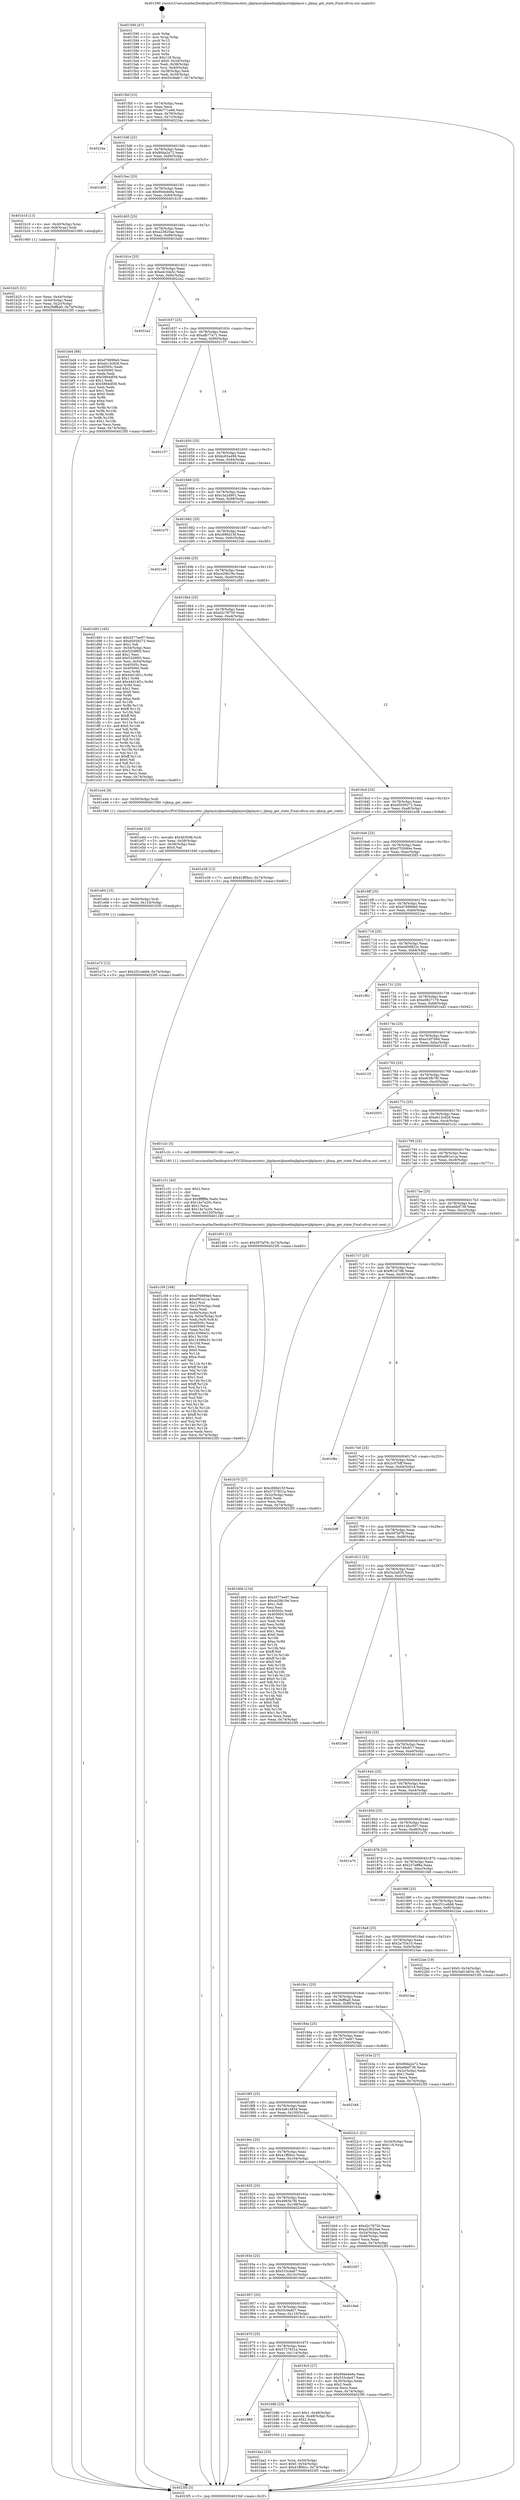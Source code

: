 digraph "0x401590" {
  label = "0x401590 (/mnt/c/Users/mathe/Desktop/tcc/POCII/binaries/extr_ijkplayerijkmediaijkplayerijkplayer.c_ijkmp_get_state_Final-ollvm.out::main(0))"
  labelloc = "t"
  node[shape=record]

  Entry [label="",width=0.3,height=0.3,shape=circle,fillcolor=black,style=filled]
  "0x4015bf" [label="{
     0x4015bf [23]\l
     | [instrs]\l
     &nbsp;&nbsp;0x4015bf \<+3\>: mov -0x74(%rbp),%eax\l
     &nbsp;&nbsp;0x4015c2 \<+2\>: mov %eax,%ecx\l
     &nbsp;&nbsp;0x4015c4 \<+6\>: sub $0x8e771e66,%ecx\l
     &nbsp;&nbsp;0x4015ca \<+3\>: mov %eax,-0x78(%rbp)\l
     &nbsp;&nbsp;0x4015cd \<+3\>: mov %ecx,-0x7c(%rbp)\l
     &nbsp;&nbsp;0x4015d0 \<+6\>: je 000000000040224a \<main+0xcba\>\l
  }"]
  "0x40224a" [label="{
     0x40224a\l
  }", style=dashed]
  "0x4015d6" [label="{
     0x4015d6 [22]\l
     | [instrs]\l
     &nbsp;&nbsp;0x4015d6 \<+5\>: jmp 00000000004015db \<main+0x4b\>\l
     &nbsp;&nbsp;0x4015db \<+3\>: mov -0x78(%rbp),%eax\l
     &nbsp;&nbsp;0x4015de \<+5\>: sub $0x90da2a72,%eax\l
     &nbsp;&nbsp;0x4015e3 \<+3\>: mov %eax,-0x80(%rbp)\l
     &nbsp;&nbsp;0x4015e6 \<+6\>: je 0000000000401b55 \<main+0x5c5\>\l
  }"]
  Exit [label="",width=0.3,height=0.3,shape=circle,fillcolor=black,style=filled,peripheries=2]
  "0x401b55" [label="{
     0x401b55\l
  }", style=dashed]
  "0x4015ec" [label="{
     0x4015ec [25]\l
     | [instrs]\l
     &nbsp;&nbsp;0x4015ec \<+5\>: jmp 00000000004015f1 \<main+0x61\>\l
     &nbsp;&nbsp;0x4015f1 \<+3\>: mov -0x78(%rbp),%eax\l
     &nbsp;&nbsp;0x4015f4 \<+5\>: sub $0x90eb4e9a,%eax\l
     &nbsp;&nbsp;0x4015f9 \<+6\>: mov %eax,-0x84(%rbp)\l
     &nbsp;&nbsp;0x4015ff \<+6\>: je 0000000000401b18 \<main+0x588\>\l
  }"]
  "0x401e73" [label="{
     0x401e73 [12]\l
     | [instrs]\l
     &nbsp;&nbsp;0x401e73 \<+7\>: movl $0x251cebb6,-0x74(%rbp)\l
     &nbsp;&nbsp;0x401e7a \<+5\>: jmp 00000000004023f5 \<main+0xe65\>\l
  }"]
  "0x401b18" [label="{
     0x401b18 [13]\l
     | [instrs]\l
     &nbsp;&nbsp;0x401b18 \<+4\>: mov -0x40(%rbp),%rax\l
     &nbsp;&nbsp;0x401b1c \<+4\>: mov 0x8(%rax),%rdi\l
     &nbsp;&nbsp;0x401b20 \<+5\>: call 0000000000401060 \<atoi@plt\>\l
     | [calls]\l
     &nbsp;&nbsp;0x401060 \{1\} (unknown)\l
  }"]
  "0x401605" [label="{
     0x401605 [25]\l
     | [instrs]\l
     &nbsp;&nbsp;0x401605 \<+5\>: jmp 000000000040160a \<main+0x7a\>\l
     &nbsp;&nbsp;0x40160a \<+3\>: mov -0x78(%rbp),%eax\l
     &nbsp;&nbsp;0x40160d \<+5\>: sub $0xa23620ae,%eax\l
     &nbsp;&nbsp;0x401612 \<+6\>: mov %eax,-0x88(%rbp)\l
     &nbsp;&nbsp;0x401618 \<+6\>: je 0000000000401bd4 \<main+0x644\>\l
  }"]
  "0x401e64" [label="{
     0x401e64 [15]\l
     | [instrs]\l
     &nbsp;&nbsp;0x401e64 \<+4\>: mov -0x50(%rbp),%rdi\l
     &nbsp;&nbsp;0x401e68 \<+6\>: mov %eax,-0x124(%rbp)\l
     &nbsp;&nbsp;0x401e6e \<+5\>: call 0000000000401030 \<free@plt\>\l
     | [calls]\l
     &nbsp;&nbsp;0x401030 \{1\} (unknown)\l
  }"]
  "0x401bd4" [label="{
     0x401bd4 [88]\l
     | [instrs]\l
     &nbsp;&nbsp;0x401bd4 \<+5\>: mov $0xd76899e0,%eax\l
     &nbsp;&nbsp;0x401bd9 \<+5\>: mov $0xeb13c828,%ecx\l
     &nbsp;&nbsp;0x401bde \<+7\>: mov 0x40505c,%edx\l
     &nbsp;&nbsp;0x401be5 \<+7\>: mov 0x405060,%esi\l
     &nbsp;&nbsp;0x401bec \<+2\>: mov %edx,%edi\l
     &nbsp;&nbsp;0x401bee \<+6\>: add $0x5864df38,%edi\l
     &nbsp;&nbsp;0x401bf4 \<+3\>: sub $0x1,%edi\l
     &nbsp;&nbsp;0x401bf7 \<+6\>: sub $0x5864df38,%edi\l
     &nbsp;&nbsp;0x401bfd \<+3\>: imul %edi,%edx\l
     &nbsp;&nbsp;0x401c00 \<+3\>: and $0x1,%edx\l
     &nbsp;&nbsp;0x401c03 \<+3\>: cmp $0x0,%edx\l
     &nbsp;&nbsp;0x401c06 \<+4\>: sete %r8b\l
     &nbsp;&nbsp;0x401c0a \<+3\>: cmp $0xa,%esi\l
     &nbsp;&nbsp;0x401c0d \<+4\>: setl %r9b\l
     &nbsp;&nbsp;0x401c11 \<+3\>: mov %r8b,%r10b\l
     &nbsp;&nbsp;0x401c14 \<+3\>: and %r9b,%r10b\l
     &nbsp;&nbsp;0x401c17 \<+3\>: xor %r9b,%r8b\l
     &nbsp;&nbsp;0x401c1a \<+3\>: or %r8b,%r10b\l
     &nbsp;&nbsp;0x401c1d \<+4\>: test $0x1,%r10b\l
     &nbsp;&nbsp;0x401c21 \<+3\>: cmovne %ecx,%eax\l
     &nbsp;&nbsp;0x401c24 \<+3\>: mov %eax,-0x74(%rbp)\l
     &nbsp;&nbsp;0x401c27 \<+5\>: jmp 00000000004023f5 \<main+0xe65\>\l
  }"]
  "0x40161e" [label="{
     0x40161e [25]\l
     | [instrs]\l
     &nbsp;&nbsp;0x40161e \<+5\>: jmp 0000000000401623 \<main+0x93\>\l
     &nbsp;&nbsp;0x401623 \<+3\>: mov -0x78(%rbp),%eax\l
     &nbsp;&nbsp;0x401626 \<+5\>: sub $0xa4c3da5c,%eax\l
     &nbsp;&nbsp;0x40162b \<+6\>: mov %eax,-0x8c(%rbp)\l
     &nbsp;&nbsp;0x401631 \<+6\>: je 00000000004022a2 \<main+0xd12\>\l
  }"]
  "0x401e4d" [label="{
     0x401e4d [23]\l
     | [instrs]\l
     &nbsp;&nbsp;0x401e4d \<+10\>: movabs $0x4030d6,%rdi\l
     &nbsp;&nbsp;0x401e57 \<+3\>: mov %eax,-0x58(%rbp)\l
     &nbsp;&nbsp;0x401e5a \<+3\>: mov -0x58(%rbp),%esi\l
     &nbsp;&nbsp;0x401e5d \<+2\>: mov $0x0,%al\l
     &nbsp;&nbsp;0x401e5f \<+5\>: call 0000000000401040 \<printf@plt\>\l
     | [calls]\l
     &nbsp;&nbsp;0x401040 \{1\} (unknown)\l
  }"]
  "0x4022a2" [label="{
     0x4022a2\l
  }", style=dashed]
  "0x401637" [label="{
     0x401637 [25]\l
     | [instrs]\l
     &nbsp;&nbsp;0x401637 \<+5\>: jmp 000000000040163c \<main+0xac\>\l
     &nbsp;&nbsp;0x40163c \<+3\>: mov -0x78(%rbp),%eax\l
     &nbsp;&nbsp;0x40163f \<+5\>: sub $0xafb77a71,%eax\l
     &nbsp;&nbsp;0x401644 \<+6\>: mov %eax,-0x90(%rbp)\l
     &nbsp;&nbsp;0x40164a \<+6\>: je 0000000000402157 \<main+0xbc7\>\l
  }"]
  "0x401c59" [label="{
     0x401c59 [168]\l
     | [instrs]\l
     &nbsp;&nbsp;0x401c59 \<+5\>: mov $0xd76899e0,%ecx\l
     &nbsp;&nbsp;0x401c5e \<+5\>: mov $0xef91e1ca,%edx\l
     &nbsp;&nbsp;0x401c63 \<+3\>: mov $0x1,%sil\l
     &nbsp;&nbsp;0x401c66 \<+6\>: mov -0x120(%rbp),%edi\l
     &nbsp;&nbsp;0x401c6c \<+3\>: imul %eax,%edi\l
     &nbsp;&nbsp;0x401c6f \<+4\>: mov -0x50(%rbp),%r8\l
     &nbsp;&nbsp;0x401c73 \<+4\>: movslq -0x54(%rbp),%r9\l
     &nbsp;&nbsp;0x401c77 \<+4\>: mov %edi,(%r8,%r9,4)\l
     &nbsp;&nbsp;0x401c7b \<+7\>: mov 0x40505c,%eax\l
     &nbsp;&nbsp;0x401c82 \<+7\>: mov 0x405060,%edi\l
     &nbsp;&nbsp;0x401c89 \<+3\>: mov %eax,%r10d\l
     &nbsp;&nbsp;0x401c8c \<+7\>: sub $0x14396e31,%r10d\l
     &nbsp;&nbsp;0x401c93 \<+4\>: sub $0x1,%r10d\l
     &nbsp;&nbsp;0x401c97 \<+7\>: add $0x14396e31,%r10d\l
     &nbsp;&nbsp;0x401c9e \<+4\>: imul %r10d,%eax\l
     &nbsp;&nbsp;0x401ca2 \<+3\>: and $0x1,%eax\l
     &nbsp;&nbsp;0x401ca5 \<+3\>: cmp $0x0,%eax\l
     &nbsp;&nbsp;0x401ca8 \<+4\>: sete %r11b\l
     &nbsp;&nbsp;0x401cac \<+3\>: cmp $0xa,%edi\l
     &nbsp;&nbsp;0x401caf \<+3\>: setl %bl\l
     &nbsp;&nbsp;0x401cb2 \<+3\>: mov %r11b,%r14b\l
     &nbsp;&nbsp;0x401cb5 \<+4\>: xor $0xff,%r14b\l
     &nbsp;&nbsp;0x401cb9 \<+3\>: mov %bl,%r15b\l
     &nbsp;&nbsp;0x401cbc \<+4\>: xor $0xff,%r15b\l
     &nbsp;&nbsp;0x401cc0 \<+4\>: xor $0x1,%sil\l
     &nbsp;&nbsp;0x401cc4 \<+3\>: mov %r14b,%r12b\l
     &nbsp;&nbsp;0x401cc7 \<+4\>: and $0xff,%r12b\l
     &nbsp;&nbsp;0x401ccb \<+3\>: and %sil,%r11b\l
     &nbsp;&nbsp;0x401cce \<+3\>: mov %r15b,%r13b\l
     &nbsp;&nbsp;0x401cd1 \<+4\>: and $0xff,%r13b\l
     &nbsp;&nbsp;0x401cd5 \<+3\>: and %sil,%bl\l
     &nbsp;&nbsp;0x401cd8 \<+3\>: or %r11b,%r12b\l
     &nbsp;&nbsp;0x401cdb \<+3\>: or %bl,%r13b\l
     &nbsp;&nbsp;0x401cde \<+3\>: xor %r13b,%r12b\l
     &nbsp;&nbsp;0x401ce1 \<+3\>: or %r15b,%r14b\l
     &nbsp;&nbsp;0x401ce4 \<+4\>: xor $0xff,%r14b\l
     &nbsp;&nbsp;0x401ce8 \<+4\>: or $0x1,%sil\l
     &nbsp;&nbsp;0x401cec \<+3\>: and %sil,%r14b\l
     &nbsp;&nbsp;0x401cef \<+3\>: or %r14b,%r12b\l
     &nbsp;&nbsp;0x401cf2 \<+4\>: test $0x1,%r12b\l
     &nbsp;&nbsp;0x401cf6 \<+3\>: cmovne %edx,%ecx\l
     &nbsp;&nbsp;0x401cf9 \<+3\>: mov %ecx,-0x74(%rbp)\l
     &nbsp;&nbsp;0x401cfc \<+5\>: jmp 00000000004023f5 \<main+0xe65\>\l
  }"]
  "0x402157" [label="{
     0x402157\l
  }", style=dashed]
  "0x401650" [label="{
     0x401650 [25]\l
     | [instrs]\l
     &nbsp;&nbsp;0x401650 \<+5\>: jmp 0000000000401655 \<main+0xc5\>\l
     &nbsp;&nbsp;0x401655 \<+3\>: mov -0x78(%rbp),%eax\l
     &nbsp;&nbsp;0x401658 \<+5\>: sub $0xbc63a498,%eax\l
     &nbsp;&nbsp;0x40165d \<+6\>: mov %eax,-0x94(%rbp)\l
     &nbsp;&nbsp;0x401663 \<+6\>: je 00000000004021da \<main+0xc4a\>\l
  }"]
  "0x401c31" [label="{
     0x401c31 [40]\l
     | [instrs]\l
     &nbsp;&nbsp;0x401c31 \<+5\>: mov $0x2,%ecx\l
     &nbsp;&nbsp;0x401c36 \<+1\>: cltd\l
     &nbsp;&nbsp;0x401c37 \<+2\>: idiv %ecx\l
     &nbsp;&nbsp;0x401c39 \<+6\>: imul $0xfffffffe,%edx,%ecx\l
     &nbsp;&nbsp;0x401c3f \<+6\>: sub $0x14e7a20c,%ecx\l
     &nbsp;&nbsp;0x401c45 \<+3\>: add $0x1,%ecx\l
     &nbsp;&nbsp;0x401c48 \<+6\>: add $0x14e7a20c,%ecx\l
     &nbsp;&nbsp;0x401c4e \<+6\>: mov %ecx,-0x120(%rbp)\l
     &nbsp;&nbsp;0x401c54 \<+5\>: call 0000000000401160 \<next_i\>\l
     | [calls]\l
     &nbsp;&nbsp;0x401160 \{1\} (/mnt/c/Users/mathe/Desktop/tcc/POCII/binaries/extr_ijkplayerijkmediaijkplayerijkplayer.c_ijkmp_get_state_Final-ollvm.out::next_i)\l
  }"]
  "0x4021da" [label="{
     0x4021da\l
  }", style=dashed]
  "0x401669" [label="{
     0x401669 [25]\l
     | [instrs]\l
     &nbsp;&nbsp;0x401669 \<+5\>: jmp 000000000040166e \<main+0xde\>\l
     &nbsp;&nbsp;0x40166e \<+3\>: mov -0x78(%rbp),%eax\l
     &nbsp;&nbsp;0x401671 \<+5\>: sub $0xc3a2d901,%eax\l
     &nbsp;&nbsp;0x401676 \<+6\>: mov %eax,-0x98(%rbp)\l
     &nbsp;&nbsp;0x40167c \<+6\>: je 0000000000401e7f \<main+0x8ef\>\l
  }"]
  "0x401ba2" [label="{
     0x401ba2 [23]\l
     | [instrs]\l
     &nbsp;&nbsp;0x401ba2 \<+4\>: mov %rax,-0x50(%rbp)\l
     &nbsp;&nbsp;0x401ba6 \<+7\>: movl $0x0,-0x54(%rbp)\l
     &nbsp;&nbsp;0x401bad \<+7\>: movl $0x41ff0bcc,-0x74(%rbp)\l
     &nbsp;&nbsp;0x401bb4 \<+5\>: jmp 00000000004023f5 \<main+0xe65\>\l
  }"]
  "0x401e7f" [label="{
     0x401e7f\l
  }", style=dashed]
  "0x401682" [label="{
     0x401682 [25]\l
     | [instrs]\l
     &nbsp;&nbsp;0x401682 \<+5\>: jmp 0000000000401687 \<main+0xf7\>\l
     &nbsp;&nbsp;0x401687 \<+3\>: mov -0x78(%rbp),%eax\l
     &nbsp;&nbsp;0x40168a \<+5\>: sub $0xc696d15f,%eax\l
     &nbsp;&nbsp;0x40168f \<+6\>: mov %eax,-0x9c(%rbp)\l
     &nbsp;&nbsp;0x401695 \<+6\>: je 00000000004021e6 \<main+0xc56\>\l
  }"]
  "0x401989" [label="{
     0x401989\l
  }", style=dashed]
  "0x4021e6" [label="{
     0x4021e6\l
  }", style=dashed]
  "0x40169b" [label="{
     0x40169b [25]\l
     | [instrs]\l
     &nbsp;&nbsp;0x40169b \<+5\>: jmp 00000000004016a0 \<main+0x110\>\l
     &nbsp;&nbsp;0x4016a0 \<+3\>: mov -0x78(%rbp),%eax\l
     &nbsp;&nbsp;0x4016a3 \<+5\>: sub $0xce29b19e,%eax\l
     &nbsp;&nbsp;0x4016a8 \<+6\>: mov %eax,-0xa0(%rbp)\l
     &nbsp;&nbsp;0x4016ae \<+6\>: je 0000000000401d93 \<main+0x803\>\l
  }"]
  "0x401b8b" [label="{
     0x401b8b [23]\l
     | [instrs]\l
     &nbsp;&nbsp;0x401b8b \<+7\>: movl $0x1,-0x48(%rbp)\l
     &nbsp;&nbsp;0x401b92 \<+4\>: movslq -0x48(%rbp),%rax\l
     &nbsp;&nbsp;0x401b96 \<+4\>: shl $0x2,%rax\l
     &nbsp;&nbsp;0x401b9a \<+3\>: mov %rax,%rdi\l
     &nbsp;&nbsp;0x401b9d \<+5\>: call 0000000000401050 \<malloc@plt\>\l
     | [calls]\l
     &nbsp;&nbsp;0x401050 \{1\} (unknown)\l
  }"]
  "0x401d93" [label="{
     0x401d93 [165]\l
     | [instrs]\l
     &nbsp;&nbsp;0x401d93 \<+5\>: mov $0x3577ee97,%eax\l
     &nbsp;&nbsp;0x401d98 \<+5\>: mov $0xd5059272,%ecx\l
     &nbsp;&nbsp;0x401d9d \<+2\>: mov $0x1,%dl\l
     &nbsp;&nbsp;0x401d9f \<+3\>: mov -0x54(%rbp),%esi\l
     &nbsp;&nbsp;0x401da2 \<+6\>: sub $0x5328f05,%esi\l
     &nbsp;&nbsp;0x401da8 \<+3\>: add $0x1,%esi\l
     &nbsp;&nbsp;0x401dab \<+6\>: add $0x5328f05,%esi\l
     &nbsp;&nbsp;0x401db1 \<+3\>: mov %esi,-0x54(%rbp)\l
     &nbsp;&nbsp;0x401db4 \<+7\>: mov 0x40505c,%esi\l
     &nbsp;&nbsp;0x401dbb \<+7\>: mov 0x405060,%edi\l
     &nbsp;&nbsp;0x401dc2 \<+3\>: mov %esi,%r8d\l
     &nbsp;&nbsp;0x401dc5 \<+7\>: sub $0x44d14f1c,%r8d\l
     &nbsp;&nbsp;0x401dcc \<+4\>: sub $0x1,%r8d\l
     &nbsp;&nbsp;0x401dd0 \<+7\>: add $0x44d14f1c,%r8d\l
     &nbsp;&nbsp;0x401dd7 \<+4\>: imul %r8d,%esi\l
     &nbsp;&nbsp;0x401ddb \<+3\>: and $0x1,%esi\l
     &nbsp;&nbsp;0x401dde \<+3\>: cmp $0x0,%esi\l
     &nbsp;&nbsp;0x401de1 \<+4\>: sete %r9b\l
     &nbsp;&nbsp;0x401de5 \<+3\>: cmp $0xa,%edi\l
     &nbsp;&nbsp;0x401de8 \<+4\>: setl %r10b\l
     &nbsp;&nbsp;0x401dec \<+3\>: mov %r9b,%r11b\l
     &nbsp;&nbsp;0x401def \<+4\>: xor $0xff,%r11b\l
     &nbsp;&nbsp;0x401df3 \<+3\>: mov %r10b,%bl\l
     &nbsp;&nbsp;0x401df6 \<+3\>: xor $0xff,%bl\l
     &nbsp;&nbsp;0x401df9 \<+3\>: xor $0x0,%dl\l
     &nbsp;&nbsp;0x401dfc \<+3\>: mov %r11b,%r14b\l
     &nbsp;&nbsp;0x401dff \<+4\>: and $0x0,%r14b\l
     &nbsp;&nbsp;0x401e03 \<+3\>: and %dl,%r9b\l
     &nbsp;&nbsp;0x401e06 \<+3\>: mov %bl,%r15b\l
     &nbsp;&nbsp;0x401e09 \<+4\>: and $0x0,%r15b\l
     &nbsp;&nbsp;0x401e0d \<+3\>: and %dl,%r10b\l
     &nbsp;&nbsp;0x401e10 \<+3\>: or %r9b,%r14b\l
     &nbsp;&nbsp;0x401e13 \<+3\>: or %r10b,%r15b\l
     &nbsp;&nbsp;0x401e16 \<+3\>: xor %r15b,%r14b\l
     &nbsp;&nbsp;0x401e19 \<+3\>: or %bl,%r11b\l
     &nbsp;&nbsp;0x401e1c \<+4\>: xor $0xff,%r11b\l
     &nbsp;&nbsp;0x401e20 \<+3\>: or $0x0,%dl\l
     &nbsp;&nbsp;0x401e23 \<+3\>: and %dl,%r11b\l
     &nbsp;&nbsp;0x401e26 \<+3\>: or %r11b,%r14b\l
     &nbsp;&nbsp;0x401e29 \<+4\>: test $0x1,%r14b\l
     &nbsp;&nbsp;0x401e2d \<+3\>: cmovne %ecx,%eax\l
     &nbsp;&nbsp;0x401e30 \<+3\>: mov %eax,-0x74(%rbp)\l
     &nbsp;&nbsp;0x401e33 \<+5\>: jmp 00000000004023f5 \<main+0xe65\>\l
  }"]
  "0x4016b4" [label="{
     0x4016b4 [25]\l
     | [instrs]\l
     &nbsp;&nbsp;0x4016b4 \<+5\>: jmp 00000000004016b9 \<main+0x129\>\l
     &nbsp;&nbsp;0x4016b9 \<+3\>: mov -0x78(%rbp),%eax\l
     &nbsp;&nbsp;0x4016bc \<+5\>: sub $0xd2c78750,%eax\l
     &nbsp;&nbsp;0x4016c1 \<+6\>: mov %eax,-0xa4(%rbp)\l
     &nbsp;&nbsp;0x4016c7 \<+6\>: je 0000000000401e44 \<main+0x8b4\>\l
  }"]
  "0x401b25" [label="{
     0x401b25 [21]\l
     | [instrs]\l
     &nbsp;&nbsp;0x401b25 \<+3\>: mov %eax,-0x44(%rbp)\l
     &nbsp;&nbsp;0x401b28 \<+3\>: mov -0x44(%rbp),%eax\l
     &nbsp;&nbsp;0x401b2b \<+3\>: mov %eax,-0x2c(%rbp)\l
     &nbsp;&nbsp;0x401b2e \<+7\>: movl $0x2feffba0,-0x74(%rbp)\l
     &nbsp;&nbsp;0x401b35 \<+5\>: jmp 00000000004023f5 \<main+0xe65\>\l
  }"]
  "0x401e44" [label="{
     0x401e44 [9]\l
     | [instrs]\l
     &nbsp;&nbsp;0x401e44 \<+4\>: mov -0x50(%rbp),%rdi\l
     &nbsp;&nbsp;0x401e48 \<+5\>: call 0000000000401580 \<ijkmp_get_state\>\l
     | [calls]\l
     &nbsp;&nbsp;0x401580 \{1\} (/mnt/c/Users/mathe/Desktop/tcc/POCII/binaries/extr_ijkplayerijkmediaijkplayerijkplayer.c_ijkmp_get_state_Final-ollvm.out::ijkmp_get_state)\l
  }"]
  "0x4016cd" [label="{
     0x4016cd [25]\l
     | [instrs]\l
     &nbsp;&nbsp;0x4016cd \<+5\>: jmp 00000000004016d2 \<main+0x142\>\l
     &nbsp;&nbsp;0x4016d2 \<+3\>: mov -0x78(%rbp),%eax\l
     &nbsp;&nbsp;0x4016d5 \<+5\>: sub $0xd5059272,%eax\l
     &nbsp;&nbsp;0x4016da \<+6\>: mov %eax,-0xa8(%rbp)\l
     &nbsp;&nbsp;0x4016e0 \<+6\>: je 0000000000401e38 \<main+0x8a8\>\l
  }"]
  "0x401590" [label="{
     0x401590 [47]\l
     | [instrs]\l
     &nbsp;&nbsp;0x401590 \<+1\>: push %rbp\l
     &nbsp;&nbsp;0x401591 \<+3\>: mov %rsp,%rbp\l
     &nbsp;&nbsp;0x401594 \<+2\>: push %r15\l
     &nbsp;&nbsp;0x401596 \<+2\>: push %r14\l
     &nbsp;&nbsp;0x401598 \<+2\>: push %r13\l
     &nbsp;&nbsp;0x40159a \<+2\>: push %r12\l
     &nbsp;&nbsp;0x40159c \<+1\>: push %rbx\l
     &nbsp;&nbsp;0x40159d \<+7\>: sub $0x118,%rsp\l
     &nbsp;&nbsp;0x4015a4 \<+7\>: movl $0x0,-0x34(%rbp)\l
     &nbsp;&nbsp;0x4015ab \<+3\>: mov %edi,-0x38(%rbp)\l
     &nbsp;&nbsp;0x4015ae \<+4\>: mov %rsi,-0x40(%rbp)\l
     &nbsp;&nbsp;0x4015b2 \<+3\>: mov -0x38(%rbp),%edi\l
     &nbsp;&nbsp;0x4015b5 \<+3\>: mov %edi,-0x30(%rbp)\l
     &nbsp;&nbsp;0x4015b8 \<+7\>: movl $0x55c9a8c7,-0x74(%rbp)\l
  }"]
  "0x401e38" [label="{
     0x401e38 [12]\l
     | [instrs]\l
     &nbsp;&nbsp;0x401e38 \<+7\>: movl $0x41ff0bcc,-0x74(%rbp)\l
     &nbsp;&nbsp;0x401e3f \<+5\>: jmp 00000000004023f5 \<main+0xe65\>\l
  }"]
  "0x4016e6" [label="{
     0x4016e6 [25]\l
     | [instrs]\l
     &nbsp;&nbsp;0x4016e6 \<+5\>: jmp 00000000004016eb \<main+0x15b\>\l
     &nbsp;&nbsp;0x4016eb \<+3\>: mov -0x78(%rbp),%eax\l
     &nbsp;&nbsp;0x4016ee \<+5\>: sub $0xd755064e,%eax\l
     &nbsp;&nbsp;0x4016f3 \<+6\>: mov %eax,-0xac(%rbp)\l
     &nbsp;&nbsp;0x4016f9 \<+6\>: je 00000000004020f3 \<main+0xb63\>\l
  }"]
  "0x4023f5" [label="{
     0x4023f5 [5]\l
     | [instrs]\l
     &nbsp;&nbsp;0x4023f5 \<+5\>: jmp 00000000004015bf \<main+0x2f\>\l
  }"]
  "0x4020f3" [label="{
     0x4020f3\l
  }", style=dashed]
  "0x4016ff" [label="{
     0x4016ff [25]\l
     | [instrs]\l
     &nbsp;&nbsp;0x4016ff \<+5\>: jmp 0000000000401704 \<main+0x174\>\l
     &nbsp;&nbsp;0x401704 \<+3\>: mov -0x78(%rbp),%eax\l
     &nbsp;&nbsp;0x401707 \<+5\>: sub $0xd76899e0,%eax\l
     &nbsp;&nbsp;0x40170c \<+6\>: mov %eax,-0xb0(%rbp)\l
     &nbsp;&nbsp;0x401712 \<+6\>: je 00000000004022ee \<main+0xd5e\>\l
  }"]
  "0x401970" [label="{
     0x401970 [25]\l
     | [instrs]\l
     &nbsp;&nbsp;0x401970 \<+5\>: jmp 0000000000401975 \<main+0x3e5\>\l
     &nbsp;&nbsp;0x401975 \<+3\>: mov -0x78(%rbp),%eax\l
     &nbsp;&nbsp;0x401978 \<+5\>: sub $0x5727831a,%eax\l
     &nbsp;&nbsp;0x40197d \<+6\>: mov %eax,-0x114(%rbp)\l
     &nbsp;&nbsp;0x401983 \<+6\>: je 0000000000401b8b \<main+0x5fb\>\l
  }"]
  "0x4022ee" [label="{
     0x4022ee\l
  }", style=dashed]
  "0x401718" [label="{
     0x401718 [25]\l
     | [instrs]\l
     &nbsp;&nbsp;0x401718 \<+5\>: jmp 000000000040171d \<main+0x18d\>\l
     &nbsp;&nbsp;0x40171d \<+3\>: mov -0x78(%rbp),%eax\l
     &nbsp;&nbsp;0x401720 \<+5\>: sub $0xdd50822c,%eax\l
     &nbsp;&nbsp;0x401725 \<+6\>: mov %eax,-0xb4(%rbp)\l
     &nbsp;&nbsp;0x40172b \<+6\>: je 0000000000401f82 \<main+0x9f2\>\l
  }"]
  "0x4019c5" [label="{
     0x4019c5 [27]\l
     | [instrs]\l
     &nbsp;&nbsp;0x4019c5 \<+5\>: mov $0x90eb4e9a,%eax\l
     &nbsp;&nbsp;0x4019ca \<+5\>: mov $0x533cda47,%ecx\l
     &nbsp;&nbsp;0x4019cf \<+3\>: mov -0x30(%rbp),%edx\l
     &nbsp;&nbsp;0x4019d2 \<+3\>: cmp $0x2,%edx\l
     &nbsp;&nbsp;0x4019d5 \<+3\>: cmovne %ecx,%eax\l
     &nbsp;&nbsp;0x4019d8 \<+3\>: mov %eax,-0x74(%rbp)\l
     &nbsp;&nbsp;0x4019db \<+5\>: jmp 00000000004023f5 \<main+0xe65\>\l
  }"]
  "0x401f82" [label="{
     0x401f82\l
  }", style=dashed]
  "0x401731" [label="{
     0x401731 [25]\l
     | [instrs]\l
     &nbsp;&nbsp;0x401731 \<+5\>: jmp 0000000000401736 \<main+0x1a6\>\l
     &nbsp;&nbsp;0x401736 \<+3\>: mov -0x78(%rbp),%eax\l
     &nbsp;&nbsp;0x401739 \<+5\>: sub $0xe0827179,%eax\l
     &nbsp;&nbsp;0x40173e \<+6\>: mov %eax,-0xb8(%rbp)\l
     &nbsp;&nbsp;0x401744 \<+6\>: je 0000000000401ed2 \<main+0x942\>\l
  }"]
  "0x401957" [label="{
     0x401957 [25]\l
     | [instrs]\l
     &nbsp;&nbsp;0x401957 \<+5\>: jmp 000000000040195c \<main+0x3cc\>\l
     &nbsp;&nbsp;0x40195c \<+3\>: mov -0x78(%rbp),%eax\l
     &nbsp;&nbsp;0x40195f \<+5\>: sub $0x55c9a8c7,%eax\l
     &nbsp;&nbsp;0x401964 \<+6\>: mov %eax,-0x110(%rbp)\l
     &nbsp;&nbsp;0x40196a \<+6\>: je 00000000004019c5 \<main+0x435\>\l
  }"]
  "0x401ed2" [label="{
     0x401ed2\l
  }", style=dashed]
  "0x40174a" [label="{
     0x40174a [25]\l
     | [instrs]\l
     &nbsp;&nbsp;0x40174a \<+5\>: jmp 000000000040174f \<main+0x1bf\>\l
     &nbsp;&nbsp;0x40174f \<+3\>: mov -0x78(%rbp),%eax\l
     &nbsp;&nbsp;0x401752 \<+5\>: sub $0xe1bf7b84,%eax\l
     &nbsp;&nbsp;0x401757 \<+6\>: mov %eax,-0xbc(%rbp)\l
     &nbsp;&nbsp;0x40175d \<+6\>: je 00000000004021f2 \<main+0xc62\>\l
  }"]
  "0x4019e0" [label="{
     0x4019e0\l
  }", style=dashed]
  "0x4021f2" [label="{
     0x4021f2\l
  }", style=dashed]
  "0x401763" [label="{
     0x401763 [25]\l
     | [instrs]\l
     &nbsp;&nbsp;0x401763 \<+5\>: jmp 0000000000401768 \<main+0x1d8\>\l
     &nbsp;&nbsp;0x401768 \<+3\>: mov -0x78(%rbp),%eax\l
     &nbsp;&nbsp;0x40176b \<+5\>: sub $0xe63fb7f0,%eax\l
     &nbsp;&nbsp;0x401770 \<+6\>: mov %eax,-0xc0(%rbp)\l
     &nbsp;&nbsp;0x401776 \<+6\>: je 0000000000402003 \<main+0xa73\>\l
  }"]
  "0x40193e" [label="{
     0x40193e [25]\l
     | [instrs]\l
     &nbsp;&nbsp;0x40193e \<+5\>: jmp 0000000000401943 \<main+0x3b3\>\l
     &nbsp;&nbsp;0x401943 \<+3\>: mov -0x78(%rbp),%eax\l
     &nbsp;&nbsp;0x401946 \<+5\>: sub $0x533cda47,%eax\l
     &nbsp;&nbsp;0x40194b \<+6\>: mov %eax,-0x10c(%rbp)\l
     &nbsp;&nbsp;0x401951 \<+6\>: je 00000000004019e0 \<main+0x450\>\l
  }"]
  "0x402003" [label="{
     0x402003\l
  }", style=dashed]
  "0x40177c" [label="{
     0x40177c [25]\l
     | [instrs]\l
     &nbsp;&nbsp;0x40177c \<+5\>: jmp 0000000000401781 \<main+0x1f1\>\l
     &nbsp;&nbsp;0x401781 \<+3\>: mov -0x78(%rbp),%eax\l
     &nbsp;&nbsp;0x401784 \<+5\>: sub $0xeb13c828,%eax\l
     &nbsp;&nbsp;0x401789 \<+6\>: mov %eax,-0xc4(%rbp)\l
     &nbsp;&nbsp;0x40178f \<+6\>: je 0000000000401c2c \<main+0x69c\>\l
  }"]
  "0x402367" [label="{
     0x402367\l
  }", style=dashed]
  "0x401c2c" [label="{
     0x401c2c [5]\l
     | [instrs]\l
     &nbsp;&nbsp;0x401c2c \<+5\>: call 0000000000401160 \<next_i\>\l
     | [calls]\l
     &nbsp;&nbsp;0x401160 \{1\} (/mnt/c/Users/mathe/Desktop/tcc/POCII/binaries/extr_ijkplayerijkmediaijkplayerijkplayer.c_ijkmp_get_state_Final-ollvm.out::next_i)\l
  }"]
  "0x401795" [label="{
     0x401795 [25]\l
     | [instrs]\l
     &nbsp;&nbsp;0x401795 \<+5\>: jmp 000000000040179a \<main+0x20a\>\l
     &nbsp;&nbsp;0x40179a \<+3\>: mov -0x78(%rbp),%eax\l
     &nbsp;&nbsp;0x40179d \<+5\>: sub $0xef91e1ca,%eax\l
     &nbsp;&nbsp;0x4017a2 \<+6\>: mov %eax,-0xc8(%rbp)\l
     &nbsp;&nbsp;0x4017a8 \<+6\>: je 0000000000401d01 \<main+0x771\>\l
  }"]
  "0x401925" [label="{
     0x401925 [25]\l
     | [instrs]\l
     &nbsp;&nbsp;0x401925 \<+5\>: jmp 000000000040192a \<main+0x39a\>\l
     &nbsp;&nbsp;0x40192a \<+3\>: mov -0x78(%rbp),%eax\l
     &nbsp;&nbsp;0x40192d \<+5\>: sub $0x4965b7f0,%eax\l
     &nbsp;&nbsp;0x401932 \<+6\>: mov %eax,-0x108(%rbp)\l
     &nbsp;&nbsp;0x401938 \<+6\>: je 0000000000402367 \<main+0xdd7\>\l
  }"]
  "0x401d01" [label="{
     0x401d01 [12]\l
     | [instrs]\l
     &nbsp;&nbsp;0x401d01 \<+7\>: movl $0x597bf76,-0x74(%rbp)\l
     &nbsp;&nbsp;0x401d08 \<+5\>: jmp 00000000004023f5 \<main+0xe65\>\l
  }"]
  "0x4017ae" [label="{
     0x4017ae [25]\l
     | [instrs]\l
     &nbsp;&nbsp;0x4017ae \<+5\>: jmp 00000000004017b3 \<main+0x223\>\l
     &nbsp;&nbsp;0x4017b3 \<+3\>: mov -0x78(%rbp),%eax\l
     &nbsp;&nbsp;0x4017b6 \<+5\>: sub $0xefdef738,%eax\l
     &nbsp;&nbsp;0x4017bb \<+6\>: mov %eax,-0xcc(%rbp)\l
     &nbsp;&nbsp;0x4017c1 \<+6\>: je 0000000000401b70 \<main+0x5e0\>\l
  }"]
  "0x401bb9" [label="{
     0x401bb9 [27]\l
     | [instrs]\l
     &nbsp;&nbsp;0x401bb9 \<+5\>: mov $0xd2c78750,%eax\l
     &nbsp;&nbsp;0x401bbe \<+5\>: mov $0xa23620ae,%ecx\l
     &nbsp;&nbsp;0x401bc3 \<+3\>: mov -0x54(%rbp),%edx\l
     &nbsp;&nbsp;0x401bc6 \<+3\>: cmp -0x48(%rbp),%edx\l
     &nbsp;&nbsp;0x401bc9 \<+3\>: cmovl %ecx,%eax\l
     &nbsp;&nbsp;0x401bcc \<+3\>: mov %eax,-0x74(%rbp)\l
     &nbsp;&nbsp;0x401bcf \<+5\>: jmp 00000000004023f5 \<main+0xe65\>\l
  }"]
  "0x401b70" [label="{
     0x401b70 [27]\l
     | [instrs]\l
     &nbsp;&nbsp;0x401b70 \<+5\>: mov $0xc696d15f,%eax\l
     &nbsp;&nbsp;0x401b75 \<+5\>: mov $0x5727831a,%ecx\l
     &nbsp;&nbsp;0x401b7a \<+3\>: mov -0x2c(%rbp),%edx\l
     &nbsp;&nbsp;0x401b7d \<+3\>: cmp $0x0,%edx\l
     &nbsp;&nbsp;0x401b80 \<+3\>: cmove %ecx,%eax\l
     &nbsp;&nbsp;0x401b83 \<+3\>: mov %eax,-0x74(%rbp)\l
     &nbsp;&nbsp;0x401b86 \<+5\>: jmp 00000000004023f5 \<main+0xe65\>\l
  }"]
  "0x4017c7" [label="{
     0x4017c7 [25]\l
     | [instrs]\l
     &nbsp;&nbsp;0x4017c7 \<+5\>: jmp 00000000004017cc \<main+0x23c\>\l
     &nbsp;&nbsp;0x4017cc \<+3\>: mov -0x78(%rbp),%eax\l
     &nbsp;&nbsp;0x4017cf \<+5\>: sub $0xf61d73fe,%eax\l
     &nbsp;&nbsp;0x4017d4 \<+6\>: mov %eax,-0xd0(%rbp)\l
     &nbsp;&nbsp;0x4017da \<+6\>: je 0000000000401f8e \<main+0x9fe\>\l
  }"]
  "0x40190c" [label="{
     0x40190c [25]\l
     | [instrs]\l
     &nbsp;&nbsp;0x40190c \<+5\>: jmp 0000000000401911 \<main+0x381\>\l
     &nbsp;&nbsp;0x401911 \<+3\>: mov -0x78(%rbp),%eax\l
     &nbsp;&nbsp;0x401914 \<+5\>: sub $0x41ff0bcc,%eax\l
     &nbsp;&nbsp;0x401919 \<+6\>: mov %eax,-0x104(%rbp)\l
     &nbsp;&nbsp;0x40191f \<+6\>: je 0000000000401bb9 \<main+0x629\>\l
  }"]
  "0x401f8e" [label="{
     0x401f8e\l
  }", style=dashed]
  "0x4017e0" [label="{
     0x4017e0 [25]\l
     | [instrs]\l
     &nbsp;&nbsp;0x4017e0 \<+5\>: jmp 00000000004017e5 \<main+0x255\>\l
     &nbsp;&nbsp;0x4017e5 \<+3\>: mov -0x78(%rbp),%eax\l
     &nbsp;&nbsp;0x4017e8 \<+5\>: sub $0x2cd7bff,%eax\l
     &nbsp;&nbsp;0x4017ed \<+6\>: mov %eax,-0xd4(%rbp)\l
     &nbsp;&nbsp;0x4017f3 \<+6\>: je 00000000004020ff \<main+0xb6f\>\l
  }"]
  "0x4022c1" [label="{
     0x4022c1 [21]\l
     | [instrs]\l
     &nbsp;&nbsp;0x4022c1 \<+3\>: mov -0x34(%rbp),%eax\l
     &nbsp;&nbsp;0x4022c4 \<+7\>: add $0x118,%rsp\l
     &nbsp;&nbsp;0x4022cb \<+1\>: pop %rbx\l
     &nbsp;&nbsp;0x4022cc \<+2\>: pop %r12\l
     &nbsp;&nbsp;0x4022ce \<+2\>: pop %r13\l
     &nbsp;&nbsp;0x4022d0 \<+2\>: pop %r14\l
     &nbsp;&nbsp;0x4022d2 \<+2\>: pop %r15\l
     &nbsp;&nbsp;0x4022d4 \<+1\>: pop %rbp\l
     &nbsp;&nbsp;0x4022d5 \<+1\>: ret\l
  }"]
  "0x4020ff" [label="{
     0x4020ff\l
  }", style=dashed]
  "0x4017f9" [label="{
     0x4017f9 [25]\l
     | [instrs]\l
     &nbsp;&nbsp;0x4017f9 \<+5\>: jmp 00000000004017fe \<main+0x26e\>\l
     &nbsp;&nbsp;0x4017fe \<+3\>: mov -0x78(%rbp),%eax\l
     &nbsp;&nbsp;0x401801 \<+5\>: sub $0x597bf76,%eax\l
     &nbsp;&nbsp;0x401806 \<+6\>: mov %eax,-0xd8(%rbp)\l
     &nbsp;&nbsp;0x40180c \<+6\>: je 0000000000401d0d \<main+0x77d\>\l
  }"]
  "0x4018f3" [label="{
     0x4018f3 [25]\l
     | [instrs]\l
     &nbsp;&nbsp;0x4018f3 \<+5\>: jmp 00000000004018f8 \<main+0x368\>\l
     &nbsp;&nbsp;0x4018f8 \<+3\>: mov -0x78(%rbp),%eax\l
     &nbsp;&nbsp;0x4018fb \<+5\>: sub $0x3a814834,%eax\l
     &nbsp;&nbsp;0x401900 \<+6\>: mov %eax,-0x100(%rbp)\l
     &nbsp;&nbsp;0x401906 \<+6\>: je 00000000004022c1 \<main+0xd31\>\l
  }"]
  "0x401d0d" [label="{
     0x401d0d [134]\l
     | [instrs]\l
     &nbsp;&nbsp;0x401d0d \<+5\>: mov $0x3577ee97,%eax\l
     &nbsp;&nbsp;0x401d12 \<+5\>: mov $0xce29b19e,%ecx\l
     &nbsp;&nbsp;0x401d17 \<+2\>: mov $0x1,%dl\l
     &nbsp;&nbsp;0x401d19 \<+2\>: xor %esi,%esi\l
     &nbsp;&nbsp;0x401d1b \<+7\>: mov 0x40505c,%edi\l
     &nbsp;&nbsp;0x401d22 \<+8\>: mov 0x405060,%r8d\l
     &nbsp;&nbsp;0x401d2a \<+3\>: sub $0x1,%esi\l
     &nbsp;&nbsp;0x401d2d \<+3\>: mov %edi,%r9d\l
     &nbsp;&nbsp;0x401d30 \<+3\>: add %esi,%r9d\l
     &nbsp;&nbsp;0x401d33 \<+4\>: imul %r9d,%edi\l
     &nbsp;&nbsp;0x401d37 \<+3\>: and $0x1,%edi\l
     &nbsp;&nbsp;0x401d3a \<+3\>: cmp $0x0,%edi\l
     &nbsp;&nbsp;0x401d3d \<+4\>: sete %r10b\l
     &nbsp;&nbsp;0x401d41 \<+4\>: cmp $0xa,%r8d\l
     &nbsp;&nbsp;0x401d45 \<+4\>: setl %r11b\l
     &nbsp;&nbsp;0x401d49 \<+3\>: mov %r10b,%bl\l
     &nbsp;&nbsp;0x401d4c \<+3\>: xor $0xff,%bl\l
     &nbsp;&nbsp;0x401d4f \<+3\>: mov %r11b,%r14b\l
     &nbsp;&nbsp;0x401d52 \<+4\>: xor $0xff,%r14b\l
     &nbsp;&nbsp;0x401d56 \<+3\>: xor $0x0,%dl\l
     &nbsp;&nbsp;0x401d59 \<+3\>: mov %bl,%r15b\l
     &nbsp;&nbsp;0x401d5c \<+4\>: and $0x0,%r15b\l
     &nbsp;&nbsp;0x401d60 \<+3\>: and %dl,%r10b\l
     &nbsp;&nbsp;0x401d63 \<+3\>: mov %r14b,%r12b\l
     &nbsp;&nbsp;0x401d66 \<+4\>: and $0x0,%r12b\l
     &nbsp;&nbsp;0x401d6a \<+3\>: and %dl,%r11b\l
     &nbsp;&nbsp;0x401d6d \<+3\>: or %r10b,%r15b\l
     &nbsp;&nbsp;0x401d70 \<+3\>: or %r11b,%r12b\l
     &nbsp;&nbsp;0x401d73 \<+3\>: xor %r12b,%r15b\l
     &nbsp;&nbsp;0x401d76 \<+3\>: or %r14b,%bl\l
     &nbsp;&nbsp;0x401d79 \<+3\>: xor $0xff,%bl\l
     &nbsp;&nbsp;0x401d7c \<+3\>: or $0x0,%dl\l
     &nbsp;&nbsp;0x401d7f \<+2\>: and %dl,%bl\l
     &nbsp;&nbsp;0x401d81 \<+3\>: or %bl,%r15b\l
     &nbsp;&nbsp;0x401d84 \<+4\>: test $0x1,%r15b\l
     &nbsp;&nbsp;0x401d88 \<+3\>: cmovne %ecx,%eax\l
     &nbsp;&nbsp;0x401d8b \<+3\>: mov %eax,-0x74(%rbp)\l
     &nbsp;&nbsp;0x401d8e \<+5\>: jmp 00000000004023f5 \<main+0xe65\>\l
  }"]
  "0x401812" [label="{
     0x401812 [25]\l
     | [instrs]\l
     &nbsp;&nbsp;0x401812 \<+5\>: jmp 0000000000401817 \<main+0x287\>\l
     &nbsp;&nbsp;0x401817 \<+3\>: mov -0x78(%rbp),%eax\l
     &nbsp;&nbsp;0x40181a \<+5\>: sub $0x5a2a835,%eax\l
     &nbsp;&nbsp;0x40181f \<+6\>: mov %eax,-0xdc(%rbp)\l
     &nbsp;&nbsp;0x401825 \<+6\>: je 00000000004023e9 \<main+0xe59\>\l
  }"]
  "0x402348" [label="{
     0x402348\l
  }", style=dashed]
  "0x4023e9" [label="{
     0x4023e9\l
  }", style=dashed]
  "0x40182b" [label="{
     0x40182b [25]\l
     | [instrs]\l
     &nbsp;&nbsp;0x40182b \<+5\>: jmp 0000000000401830 \<main+0x2a0\>\l
     &nbsp;&nbsp;0x401830 \<+3\>: mov -0x78(%rbp),%eax\l
     &nbsp;&nbsp;0x401833 \<+5\>: sub $0x740c817,%eax\l
     &nbsp;&nbsp;0x401838 \<+6\>: mov %eax,-0xe0(%rbp)\l
     &nbsp;&nbsp;0x40183e \<+6\>: je 0000000000401b0c \<main+0x57c\>\l
  }"]
  "0x4018da" [label="{
     0x4018da [25]\l
     | [instrs]\l
     &nbsp;&nbsp;0x4018da \<+5\>: jmp 00000000004018df \<main+0x34f\>\l
     &nbsp;&nbsp;0x4018df \<+3\>: mov -0x78(%rbp),%eax\l
     &nbsp;&nbsp;0x4018e2 \<+5\>: sub $0x3577ee97,%eax\l
     &nbsp;&nbsp;0x4018e7 \<+6\>: mov %eax,-0xfc(%rbp)\l
     &nbsp;&nbsp;0x4018ed \<+6\>: je 0000000000402348 \<main+0xdb8\>\l
  }"]
  "0x401b0c" [label="{
     0x401b0c\l
  }", style=dashed]
  "0x401844" [label="{
     0x401844 [25]\l
     | [instrs]\l
     &nbsp;&nbsp;0x401844 \<+5\>: jmp 0000000000401849 \<main+0x2b9\>\l
     &nbsp;&nbsp;0x401849 \<+3\>: mov -0x78(%rbp),%eax\l
     &nbsp;&nbsp;0x40184c \<+5\>: sub $0x9a3fc18,%eax\l
     &nbsp;&nbsp;0x401851 \<+6\>: mov %eax,-0xe4(%rbp)\l
     &nbsp;&nbsp;0x401857 \<+6\>: je 0000000000402395 \<main+0xe05\>\l
  }"]
  "0x401b3a" [label="{
     0x401b3a [27]\l
     | [instrs]\l
     &nbsp;&nbsp;0x401b3a \<+5\>: mov $0x90da2a72,%eax\l
     &nbsp;&nbsp;0x401b3f \<+5\>: mov $0xefdef738,%ecx\l
     &nbsp;&nbsp;0x401b44 \<+3\>: mov -0x2c(%rbp),%edx\l
     &nbsp;&nbsp;0x401b47 \<+3\>: cmp $0x1,%edx\l
     &nbsp;&nbsp;0x401b4a \<+3\>: cmovl %ecx,%eax\l
     &nbsp;&nbsp;0x401b4d \<+3\>: mov %eax,-0x74(%rbp)\l
     &nbsp;&nbsp;0x401b50 \<+5\>: jmp 00000000004023f5 \<main+0xe65\>\l
  }"]
  "0x402395" [label="{
     0x402395\l
  }", style=dashed]
  "0x40185d" [label="{
     0x40185d [25]\l
     | [instrs]\l
     &nbsp;&nbsp;0x40185d \<+5\>: jmp 0000000000401862 \<main+0x2d2\>\l
     &nbsp;&nbsp;0x401862 \<+3\>: mov -0x78(%rbp),%eax\l
     &nbsp;&nbsp;0x401865 \<+5\>: sub $0x14fcc507,%eax\l
     &nbsp;&nbsp;0x40186a \<+6\>: mov %eax,-0xe8(%rbp)\l
     &nbsp;&nbsp;0x401870 \<+6\>: je 0000000000401a70 \<main+0x4e0\>\l
  }"]
  "0x4018c1" [label="{
     0x4018c1 [25]\l
     | [instrs]\l
     &nbsp;&nbsp;0x4018c1 \<+5\>: jmp 00000000004018c6 \<main+0x336\>\l
     &nbsp;&nbsp;0x4018c6 \<+3\>: mov -0x78(%rbp),%eax\l
     &nbsp;&nbsp;0x4018c9 \<+5\>: sub $0x2feffba0,%eax\l
     &nbsp;&nbsp;0x4018ce \<+6\>: mov %eax,-0xf8(%rbp)\l
     &nbsp;&nbsp;0x4018d4 \<+6\>: je 0000000000401b3a \<main+0x5aa\>\l
  }"]
  "0x401a70" [label="{
     0x401a70\l
  }", style=dashed]
  "0x401876" [label="{
     0x401876 [25]\l
     | [instrs]\l
     &nbsp;&nbsp;0x401876 \<+5\>: jmp 000000000040187b \<main+0x2eb\>\l
     &nbsp;&nbsp;0x40187b \<+3\>: mov -0x78(%rbp),%eax\l
     &nbsp;&nbsp;0x40187e \<+5\>: sub $0x237aff8a,%eax\l
     &nbsp;&nbsp;0x401883 \<+6\>: mov %eax,-0xec(%rbp)\l
     &nbsp;&nbsp;0x401889 \<+6\>: je 0000000000401fa9 \<main+0xa19\>\l
  }"]
  "0x4023ae" [label="{
     0x4023ae\l
  }", style=dashed]
  "0x401fa9" [label="{
     0x401fa9\l
  }", style=dashed]
  "0x40188f" [label="{
     0x40188f [25]\l
     | [instrs]\l
     &nbsp;&nbsp;0x40188f \<+5\>: jmp 0000000000401894 \<main+0x304\>\l
     &nbsp;&nbsp;0x401894 \<+3\>: mov -0x78(%rbp),%eax\l
     &nbsp;&nbsp;0x401897 \<+5\>: sub $0x251cebb6,%eax\l
     &nbsp;&nbsp;0x40189c \<+6\>: mov %eax,-0xf0(%rbp)\l
     &nbsp;&nbsp;0x4018a2 \<+6\>: je 00000000004022ae \<main+0xd1e\>\l
  }"]
  "0x4018a8" [label="{
     0x4018a8 [25]\l
     | [instrs]\l
     &nbsp;&nbsp;0x4018a8 \<+5\>: jmp 00000000004018ad \<main+0x31d\>\l
     &nbsp;&nbsp;0x4018ad \<+3\>: mov -0x78(%rbp),%eax\l
     &nbsp;&nbsp;0x4018b0 \<+5\>: sub $0x2a7f3e10,%eax\l
     &nbsp;&nbsp;0x4018b5 \<+6\>: mov %eax,-0xf4(%rbp)\l
     &nbsp;&nbsp;0x4018bb \<+6\>: je 00000000004023ae \<main+0xe1e\>\l
  }"]
  "0x4022ae" [label="{
     0x4022ae [19]\l
     | [instrs]\l
     &nbsp;&nbsp;0x4022ae \<+7\>: movl $0x0,-0x34(%rbp)\l
     &nbsp;&nbsp;0x4022b5 \<+7\>: movl $0x3a814834,-0x74(%rbp)\l
     &nbsp;&nbsp;0x4022bc \<+5\>: jmp 00000000004023f5 \<main+0xe65\>\l
  }"]
  Entry -> "0x401590" [label=" 1"]
  "0x4015bf" -> "0x40224a" [label=" 0"]
  "0x4015bf" -> "0x4015d6" [label=" 16"]
  "0x4022c1" -> Exit [label=" 1"]
  "0x4015d6" -> "0x401b55" [label=" 0"]
  "0x4015d6" -> "0x4015ec" [label=" 16"]
  "0x4022ae" -> "0x4023f5" [label=" 1"]
  "0x4015ec" -> "0x401b18" [label=" 1"]
  "0x4015ec" -> "0x401605" [label=" 15"]
  "0x401e73" -> "0x4023f5" [label=" 1"]
  "0x401605" -> "0x401bd4" [label=" 1"]
  "0x401605" -> "0x40161e" [label=" 14"]
  "0x401e64" -> "0x401e73" [label=" 1"]
  "0x40161e" -> "0x4022a2" [label=" 0"]
  "0x40161e" -> "0x401637" [label=" 14"]
  "0x401e4d" -> "0x401e64" [label=" 1"]
  "0x401637" -> "0x402157" [label=" 0"]
  "0x401637" -> "0x401650" [label=" 14"]
  "0x401e44" -> "0x401e4d" [label=" 1"]
  "0x401650" -> "0x4021da" [label=" 0"]
  "0x401650" -> "0x401669" [label=" 14"]
  "0x401e38" -> "0x4023f5" [label=" 1"]
  "0x401669" -> "0x401e7f" [label=" 0"]
  "0x401669" -> "0x401682" [label=" 14"]
  "0x401d93" -> "0x4023f5" [label=" 1"]
  "0x401682" -> "0x4021e6" [label=" 0"]
  "0x401682" -> "0x40169b" [label=" 14"]
  "0x401d0d" -> "0x4023f5" [label=" 1"]
  "0x40169b" -> "0x401d93" [label=" 1"]
  "0x40169b" -> "0x4016b4" [label=" 13"]
  "0x401d01" -> "0x4023f5" [label=" 1"]
  "0x4016b4" -> "0x401e44" [label=" 1"]
  "0x4016b4" -> "0x4016cd" [label=" 12"]
  "0x401c31" -> "0x401c59" [label=" 1"]
  "0x4016cd" -> "0x401e38" [label=" 1"]
  "0x4016cd" -> "0x4016e6" [label=" 11"]
  "0x401c2c" -> "0x401c31" [label=" 1"]
  "0x4016e6" -> "0x4020f3" [label=" 0"]
  "0x4016e6" -> "0x4016ff" [label=" 11"]
  "0x401bd4" -> "0x4023f5" [label=" 1"]
  "0x4016ff" -> "0x4022ee" [label=" 0"]
  "0x4016ff" -> "0x401718" [label=" 11"]
  "0x401bb9" -> "0x4023f5" [label=" 2"]
  "0x401718" -> "0x401f82" [label=" 0"]
  "0x401718" -> "0x401731" [label=" 11"]
  "0x401ba2" -> "0x4023f5" [label=" 1"]
  "0x401731" -> "0x401ed2" [label=" 0"]
  "0x401731" -> "0x40174a" [label=" 11"]
  "0x401970" -> "0x401989" [label=" 0"]
  "0x40174a" -> "0x4021f2" [label=" 0"]
  "0x40174a" -> "0x401763" [label=" 11"]
  "0x401970" -> "0x401b8b" [label=" 1"]
  "0x401763" -> "0x402003" [label=" 0"]
  "0x401763" -> "0x40177c" [label=" 11"]
  "0x401b70" -> "0x4023f5" [label=" 1"]
  "0x40177c" -> "0x401c2c" [label=" 1"]
  "0x40177c" -> "0x401795" [label=" 10"]
  "0x401b3a" -> "0x4023f5" [label=" 1"]
  "0x401795" -> "0x401d01" [label=" 1"]
  "0x401795" -> "0x4017ae" [label=" 9"]
  "0x401b18" -> "0x401b25" [label=" 1"]
  "0x4017ae" -> "0x401b70" [label=" 1"]
  "0x4017ae" -> "0x4017c7" [label=" 8"]
  "0x4023f5" -> "0x4015bf" [label=" 15"]
  "0x4017c7" -> "0x401f8e" [label=" 0"]
  "0x4017c7" -> "0x4017e0" [label=" 8"]
  "0x4019c5" -> "0x4023f5" [label=" 1"]
  "0x4017e0" -> "0x4020ff" [label=" 0"]
  "0x4017e0" -> "0x4017f9" [label=" 8"]
  "0x401957" -> "0x401970" [label=" 1"]
  "0x4017f9" -> "0x401d0d" [label=" 1"]
  "0x4017f9" -> "0x401812" [label=" 7"]
  "0x401b8b" -> "0x401ba2" [label=" 1"]
  "0x401812" -> "0x4023e9" [label=" 0"]
  "0x401812" -> "0x40182b" [label=" 7"]
  "0x40193e" -> "0x401957" [label=" 2"]
  "0x40182b" -> "0x401b0c" [label=" 0"]
  "0x40182b" -> "0x401844" [label=" 7"]
  "0x401c59" -> "0x4023f5" [label=" 1"]
  "0x401844" -> "0x402395" [label=" 0"]
  "0x401844" -> "0x40185d" [label=" 7"]
  "0x401925" -> "0x40193e" [label=" 2"]
  "0x40185d" -> "0x401a70" [label=" 0"]
  "0x40185d" -> "0x401876" [label=" 7"]
  "0x401b25" -> "0x4023f5" [label=" 1"]
  "0x401876" -> "0x401fa9" [label=" 0"]
  "0x401876" -> "0x40188f" [label=" 7"]
  "0x40190c" -> "0x401925" [label=" 2"]
  "0x40188f" -> "0x4022ae" [label=" 1"]
  "0x40188f" -> "0x4018a8" [label=" 6"]
  "0x40190c" -> "0x401bb9" [label=" 2"]
  "0x4018a8" -> "0x4023ae" [label=" 0"]
  "0x4018a8" -> "0x4018c1" [label=" 6"]
  "0x401925" -> "0x402367" [label=" 0"]
  "0x4018c1" -> "0x401b3a" [label=" 1"]
  "0x4018c1" -> "0x4018da" [label=" 5"]
  "0x40193e" -> "0x4019e0" [label=" 0"]
  "0x4018da" -> "0x402348" [label=" 0"]
  "0x4018da" -> "0x4018f3" [label=" 5"]
  "0x401957" -> "0x4019c5" [label=" 1"]
  "0x4018f3" -> "0x4022c1" [label=" 1"]
  "0x4018f3" -> "0x40190c" [label=" 4"]
  "0x401590" -> "0x4015bf" [label=" 1"]
}
